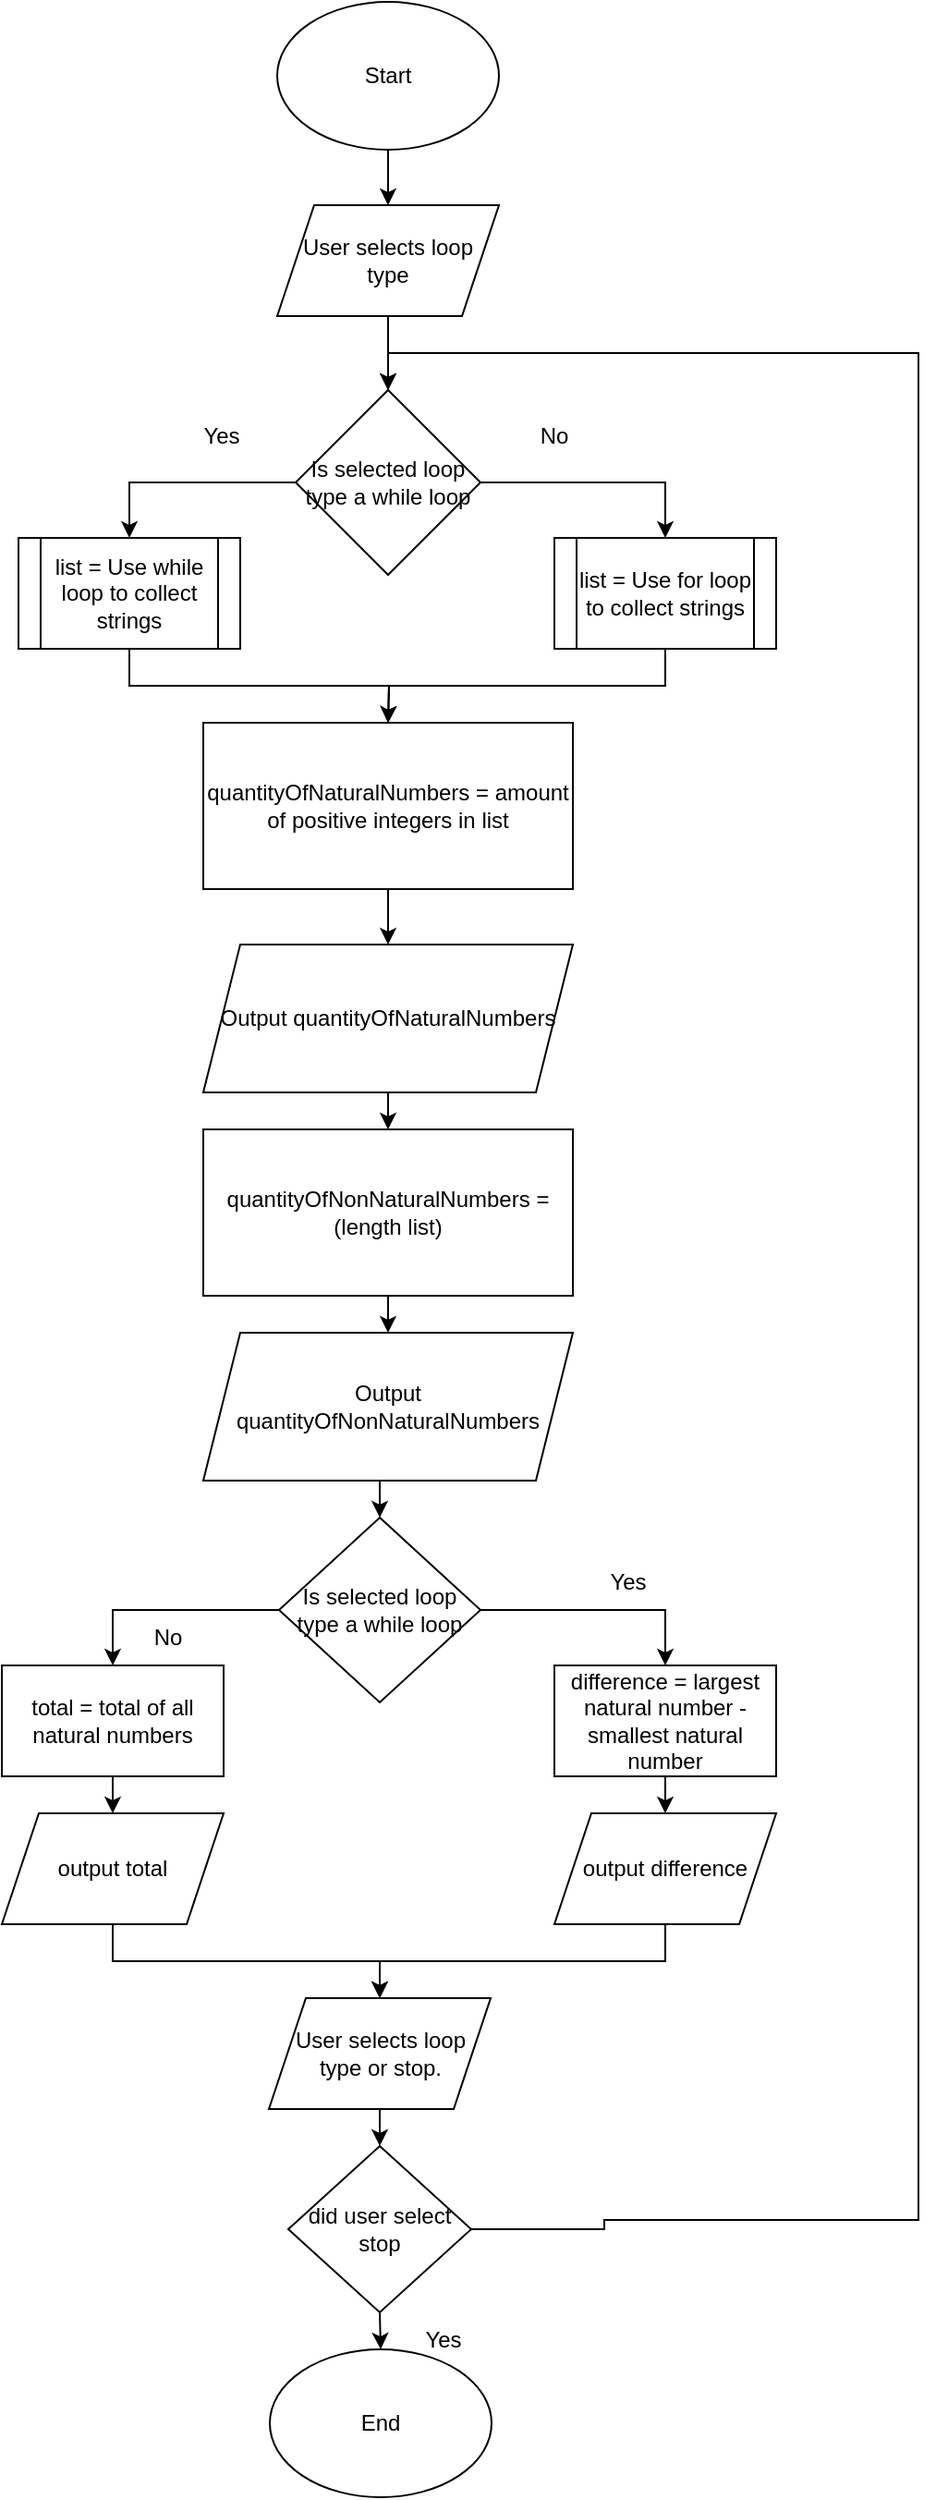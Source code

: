 <mxfile version="15.5.4" type="embed"><diagram id="UyKA93TA88LN0iLQrlrQ" name="Page-1"><mxGraphModel dx="504" dy="703" grid="1" gridSize="10" guides="1" tooltips="1" connect="1" arrows="1" fold="1" page="0" pageScale="1" pageWidth="827" pageHeight="1169" math="0" shadow="0"><root><mxCell id="0"/><mxCell id="1" parent="0"/><mxCell id="ddYMeWlsdtzNe6fO3Iin-3" style="edgeStyle=orthogonalEdgeStyle;rounded=0;orthogonalLoop=1;jettySize=auto;html=1;exitX=0.5;exitY=1;exitDx=0;exitDy=0;entryX=0.5;entryY=0;entryDx=0;entryDy=0;" parent="1" source="ddYMeWlsdtzNe6fO3Iin-1" target="ddYMeWlsdtzNe6fO3Iin-2" edge="1"><mxGeometry relative="1" as="geometry"/></mxCell><mxCell id="ddYMeWlsdtzNe6fO3Iin-1" value="Start&lt;br&gt;" style="ellipse;whiteSpace=wrap;html=1;" parent="1" vertex="1"><mxGeometry x="353" width="120" height="80" as="geometry"/></mxCell><mxCell id="ddYMeWlsdtzNe6fO3Iin-5" style="edgeStyle=orthogonalEdgeStyle;rounded=0;orthogonalLoop=1;jettySize=auto;html=1;exitX=0.5;exitY=1;exitDx=0;exitDy=0;entryX=0.5;entryY=0;entryDx=0;entryDy=0;" parent="1" source="ddYMeWlsdtzNe6fO3Iin-2" target="ddYMeWlsdtzNe6fO3Iin-4" edge="1"><mxGeometry relative="1" as="geometry"/></mxCell><mxCell id="ddYMeWlsdtzNe6fO3Iin-2" value="User selects loop type" style="shape=parallelogram;perimeter=parallelogramPerimeter;whiteSpace=wrap;html=1;fixedSize=1;" parent="1" vertex="1"><mxGeometry x="353" y="110" width="120" height="60" as="geometry"/></mxCell><mxCell id="ddYMeWlsdtzNe6fO3Iin-8" style="edgeStyle=orthogonalEdgeStyle;rounded=0;orthogonalLoop=1;jettySize=auto;html=1;exitX=0;exitY=0.5;exitDx=0;exitDy=0;entryX=0.5;entryY=0;entryDx=0;entryDy=0;" parent="1" source="ddYMeWlsdtzNe6fO3Iin-4" target="ddYMeWlsdtzNe6fO3Iin-6" edge="1"><mxGeometry relative="1" as="geometry"/></mxCell><mxCell id="ddYMeWlsdtzNe6fO3Iin-10" style="edgeStyle=orthogonalEdgeStyle;rounded=0;orthogonalLoop=1;jettySize=auto;html=1;exitX=1;exitY=0.5;exitDx=0;exitDy=0;entryX=0.5;entryY=0;entryDx=0;entryDy=0;" parent="1" source="ddYMeWlsdtzNe6fO3Iin-4" target="ddYMeWlsdtzNe6fO3Iin-7" edge="1"><mxGeometry relative="1" as="geometry"/></mxCell><mxCell id="ddYMeWlsdtzNe6fO3Iin-4" value="Is selected loop type a while loop" style="rhombus;whiteSpace=wrap;html=1;" parent="1" vertex="1"><mxGeometry x="363" y="210" width="100" height="100" as="geometry"/></mxCell><mxCell id="ddYMeWlsdtzNe6fO3Iin-13" style="edgeStyle=orthogonalEdgeStyle;rounded=0;orthogonalLoop=1;jettySize=auto;html=1;exitX=0.5;exitY=1;exitDx=0;exitDy=0;entryX=0.5;entryY=0;entryDx=0;entryDy=0;" parent="1" source="ddYMeWlsdtzNe6fO3Iin-6" edge="1"><mxGeometry relative="1" as="geometry"><mxPoint x="413" y="390" as="targetPoint"/></mxGeometry></mxCell><mxCell id="ddYMeWlsdtzNe6fO3Iin-6" value="list = Use while loop to collect strings" style="shape=process;whiteSpace=wrap;html=1;backgroundOutline=1;" parent="1" vertex="1"><mxGeometry x="213" y="290" width="120" height="60" as="geometry"/></mxCell><mxCell id="ddYMeWlsdtzNe6fO3Iin-15" style="edgeStyle=orthogonalEdgeStyle;rounded=0;orthogonalLoop=1;jettySize=auto;html=1;exitX=0.5;exitY=1;exitDx=0;exitDy=0;entryX=0.5;entryY=0;entryDx=0;entryDy=0;" parent="1" source="ddYMeWlsdtzNe6fO3Iin-7" edge="1"><mxGeometry relative="1" as="geometry"><mxPoint x="413" y="390" as="targetPoint"/></mxGeometry></mxCell><mxCell id="ddYMeWlsdtzNe6fO3Iin-7" value="list = Use for loop to collect strings" style="shape=process;whiteSpace=wrap;html=1;backgroundOutline=1;" parent="1" vertex="1"><mxGeometry x="503" y="290" width="120" height="60" as="geometry"/></mxCell><mxCell id="ddYMeWlsdtzNe6fO3Iin-9" value="Yes" style="text;html=1;strokeColor=none;fillColor=none;align=center;verticalAlign=middle;whiteSpace=wrap;rounded=0;" parent="1" vertex="1"><mxGeometry x="293" y="220" width="60" height="30" as="geometry"/></mxCell><mxCell id="ddYMeWlsdtzNe6fO3Iin-11" value="No" style="text;html=1;strokeColor=none;fillColor=none;align=center;verticalAlign=middle;whiteSpace=wrap;rounded=0;" parent="1" vertex="1"><mxGeometry x="473" y="220" width="60" height="30" as="geometry"/></mxCell><mxCell id="ddYMeWlsdtzNe6fO3Iin-20" style="edgeStyle=orthogonalEdgeStyle;rounded=0;orthogonalLoop=1;jettySize=auto;html=1;exitX=0.5;exitY=1;exitDx=0;exitDy=0;entryX=0.5;entryY=0;entryDx=0;entryDy=0;" parent="1" source="ddYMeWlsdtzNe6fO3Iin-18" target="ddYMeWlsdtzNe6fO3Iin-19" edge="1"><mxGeometry relative="1" as="geometry"/></mxCell><mxCell id="ddYMeWlsdtzNe6fO3Iin-18" value="quantityOfNaturalNumbers = amount of positive integers in list" style="rounded=0;whiteSpace=wrap;html=1;" parent="1" vertex="1"><mxGeometry x="313" y="390" width="200" height="90" as="geometry"/></mxCell><mxCell id="ddYMeWlsdtzNe6fO3Iin-25" style="edgeStyle=orthogonalEdgeStyle;rounded=0;orthogonalLoop=1;jettySize=auto;html=1;exitX=0.5;exitY=1;exitDx=0;exitDy=0;entryX=0.5;entryY=0;entryDx=0;entryDy=0;" parent="1" source="ddYMeWlsdtzNe6fO3Iin-19" target="ddYMeWlsdtzNe6fO3Iin-24" edge="1"><mxGeometry relative="1" as="geometry"/></mxCell><mxCell id="ddYMeWlsdtzNe6fO3Iin-19" value="Output quantityOfNaturalNumbers" style="shape=parallelogram;perimeter=parallelogramPerimeter;whiteSpace=wrap;html=1;fixedSize=1;" parent="1" vertex="1"><mxGeometry x="313" y="510" width="200" height="80" as="geometry"/></mxCell><mxCell id="ddYMeWlsdtzNe6fO3Iin-28" style="edgeStyle=orthogonalEdgeStyle;rounded=0;orthogonalLoop=1;jettySize=auto;html=1;exitX=0.5;exitY=1;exitDx=0;exitDy=0;entryX=0.5;entryY=0;entryDx=0;entryDy=0;" parent="1" source="ddYMeWlsdtzNe6fO3Iin-22" target="ddYMeWlsdtzNe6fO3Iin-27" edge="1"><mxGeometry relative="1" as="geometry"/></mxCell><mxCell id="ddYMeWlsdtzNe6fO3Iin-22" value="Output quantityOfNonNaturalNumbers" style="shape=parallelogram;perimeter=parallelogramPerimeter;whiteSpace=wrap;html=1;fixedSize=1;" parent="1" vertex="1"><mxGeometry x="313" y="720" width="200" height="80" as="geometry"/></mxCell><mxCell id="ddYMeWlsdtzNe6fO3Iin-26" style="edgeStyle=orthogonalEdgeStyle;rounded=0;orthogonalLoop=1;jettySize=auto;html=1;exitX=0.5;exitY=1;exitDx=0;exitDy=0;entryX=0.5;entryY=0;entryDx=0;entryDy=0;" parent="1" source="ddYMeWlsdtzNe6fO3Iin-24" target="ddYMeWlsdtzNe6fO3Iin-22" edge="1"><mxGeometry relative="1" as="geometry"/></mxCell><mxCell id="ddYMeWlsdtzNe6fO3Iin-24" value="quantityOfNonNaturalNumbers = (length list)" style="rounded=0;whiteSpace=wrap;html=1;" parent="1" vertex="1"><mxGeometry x="313" y="610" width="200" height="90" as="geometry"/></mxCell><mxCell id="ddYMeWlsdtzNe6fO3Iin-32" style="edgeStyle=orthogonalEdgeStyle;rounded=0;orthogonalLoop=1;jettySize=auto;html=1;exitX=0;exitY=0.5;exitDx=0;exitDy=0;entryX=0.5;entryY=0;entryDx=0;entryDy=0;" parent="1" source="ddYMeWlsdtzNe6fO3Iin-27" target="ddYMeWlsdtzNe6fO3Iin-30" edge="1"><mxGeometry relative="1" as="geometry"/></mxCell><mxCell id="ddYMeWlsdtzNe6fO3Iin-35" style="edgeStyle=orthogonalEdgeStyle;rounded=0;orthogonalLoop=1;jettySize=auto;html=1;exitX=1;exitY=0.5;exitDx=0;exitDy=0;entryX=0.5;entryY=0;entryDx=0;entryDy=0;" parent="1" source="ddYMeWlsdtzNe6fO3Iin-27" target="ddYMeWlsdtzNe6fO3Iin-34" edge="1"><mxGeometry relative="1" as="geometry"/></mxCell><mxCell id="ddYMeWlsdtzNe6fO3Iin-27" value="Is selected loop type a while loop" style="rhombus;whiteSpace=wrap;html=1;" parent="1" vertex="1"><mxGeometry x="354" y="820" width="109" height="100" as="geometry"/></mxCell><mxCell id="ddYMeWlsdtzNe6fO3Iin-33" style="edgeStyle=orthogonalEdgeStyle;rounded=0;orthogonalLoop=1;jettySize=auto;html=1;exitX=0.5;exitY=1;exitDx=0;exitDy=0;entryX=0.5;entryY=0;entryDx=0;entryDy=0;" parent="1" source="ddYMeWlsdtzNe6fO3Iin-30" target="ddYMeWlsdtzNe6fO3Iin-31" edge="1"><mxGeometry relative="1" as="geometry"/></mxCell><mxCell id="ddYMeWlsdtzNe6fO3Iin-30" value="total = total of all natural numbers" style="rounded=0;whiteSpace=wrap;html=1;" parent="1" vertex="1"><mxGeometry x="204" y="900" width="120" height="60" as="geometry"/></mxCell><mxCell id="ddYMeWlsdtzNe6fO3Iin-39" style="edgeStyle=orthogonalEdgeStyle;rounded=0;orthogonalLoop=1;jettySize=auto;html=1;exitX=0.5;exitY=1;exitDx=0;exitDy=0;entryX=0.5;entryY=0;entryDx=0;entryDy=0;" parent="1" source="ddYMeWlsdtzNe6fO3Iin-31" target="ddYMeWlsdtzNe6fO3Iin-38" edge="1"><mxGeometry relative="1" as="geometry"/></mxCell><mxCell id="ddYMeWlsdtzNe6fO3Iin-31" value="output total" style="shape=parallelogram;perimeter=parallelogramPerimeter;whiteSpace=wrap;html=1;fixedSize=1;" parent="1" vertex="1"><mxGeometry x="204" y="980" width="120" height="60" as="geometry"/></mxCell><mxCell id="ddYMeWlsdtzNe6fO3Iin-37" style="edgeStyle=orthogonalEdgeStyle;rounded=0;orthogonalLoop=1;jettySize=auto;html=1;exitX=0.5;exitY=1;exitDx=0;exitDy=0;entryX=0.5;entryY=0;entryDx=0;entryDy=0;" parent="1" source="ddYMeWlsdtzNe6fO3Iin-34" target="ddYMeWlsdtzNe6fO3Iin-36" edge="1"><mxGeometry relative="1" as="geometry"/></mxCell><mxCell id="ddYMeWlsdtzNe6fO3Iin-34" value="difference = largest natural number - smallest natural number" style="rounded=0;whiteSpace=wrap;html=1;" parent="1" vertex="1"><mxGeometry x="503" y="900" width="120" height="60" as="geometry"/></mxCell><mxCell id="ddYMeWlsdtzNe6fO3Iin-40" style="edgeStyle=orthogonalEdgeStyle;rounded=0;orthogonalLoop=1;jettySize=auto;html=1;exitX=0.5;exitY=1;exitDx=0;exitDy=0;entryX=0.5;entryY=0;entryDx=0;entryDy=0;" parent="1" source="ddYMeWlsdtzNe6fO3Iin-36" target="ddYMeWlsdtzNe6fO3Iin-38" edge="1"><mxGeometry relative="1" as="geometry"/></mxCell><mxCell id="ddYMeWlsdtzNe6fO3Iin-36" value="output difference" style="shape=parallelogram;perimeter=parallelogramPerimeter;whiteSpace=wrap;html=1;fixedSize=1;" parent="1" vertex="1"><mxGeometry x="503" y="980" width="120" height="60" as="geometry"/></mxCell><mxCell id="ddYMeWlsdtzNe6fO3Iin-183" style="edgeStyle=orthogonalEdgeStyle;rounded=0;orthogonalLoop=1;jettySize=auto;html=1;exitX=0.5;exitY=1;exitDx=0;exitDy=0;entryX=0.5;entryY=0;entryDx=0;entryDy=0;" parent="1" source="ddYMeWlsdtzNe6fO3Iin-38" target="ddYMeWlsdtzNe6fO3Iin-182" edge="1"><mxGeometry relative="1" as="geometry"/></mxCell><mxCell id="ddYMeWlsdtzNe6fO3Iin-38" value="User selects loop type or stop." style="shape=parallelogram;perimeter=parallelogramPerimeter;whiteSpace=wrap;html=1;fixedSize=1;" parent="1" vertex="1"><mxGeometry x="348.5" y="1080" width="120" height="60" as="geometry"/></mxCell><mxCell id="ddYMeWlsdtzNe6fO3Iin-185" style="edgeStyle=orthogonalEdgeStyle;rounded=0;orthogonalLoop=1;jettySize=auto;html=1;exitX=0.5;exitY=1;exitDx=0;exitDy=0;entryX=0.5;entryY=0;entryDx=0;entryDy=0;" parent="1" source="ddYMeWlsdtzNe6fO3Iin-182" target="ddYMeWlsdtzNe6fO3Iin-184" edge="1"><mxGeometry relative="1" as="geometry"/></mxCell><mxCell id="ddYMeWlsdtzNe6fO3Iin-182" value="did user select stop" style="rhombus;whiteSpace=wrap;html=1;" parent="1" vertex="1"><mxGeometry x="359" y="1160" width="99" height="90" as="geometry"/></mxCell><mxCell id="ddYMeWlsdtzNe6fO3Iin-188" style="edgeStyle=orthogonalEdgeStyle;rounded=0;orthogonalLoop=1;jettySize=auto;html=1;exitX=1;exitY=0.5;exitDx=0;exitDy=0;entryX=0.5;entryY=0;entryDx=0;entryDy=0;" parent="1" source="ddYMeWlsdtzNe6fO3Iin-182" target="ddYMeWlsdtzNe6fO3Iin-4" edge="1"><mxGeometry relative="1" as="geometry"><mxPoint x="420" y="190" as="targetPoint"/><Array as="points"><mxPoint x="530" y="1205"/><mxPoint x="530" y="1200"/><mxPoint x="700" y="1200"/><mxPoint x="700" y="190"/><mxPoint x="413" y="190"/></Array></mxGeometry></mxCell><mxCell id="ddYMeWlsdtzNe6fO3Iin-184" value="End" style="ellipse;whiteSpace=wrap;html=1;" parent="1" vertex="1"><mxGeometry x="349" y="1270" width="120" height="80" as="geometry"/></mxCell><mxCell id="ddYMeWlsdtzNe6fO3Iin-186" value="Yes" style="text;html=1;strokeColor=none;fillColor=none;align=center;verticalAlign=middle;whiteSpace=wrap;rounded=0;" parent="1" vertex="1"><mxGeometry x="413" y="1250" width="60" height="30" as="geometry"/></mxCell><mxCell id="2" value="No" style="text;html=1;strokeColor=none;fillColor=none;align=center;verticalAlign=middle;whiteSpace=wrap;rounded=0;" vertex="1" parent="1"><mxGeometry x="264" y="870" width="60" height="30" as="geometry"/></mxCell><mxCell id="3" value="Yes" style="text;html=1;strokeColor=none;fillColor=none;align=center;verticalAlign=middle;whiteSpace=wrap;rounded=0;" vertex="1" parent="1"><mxGeometry x="513" y="840" width="60" height="30" as="geometry"/></mxCell></root></mxGraphModel></diagram></mxfile>